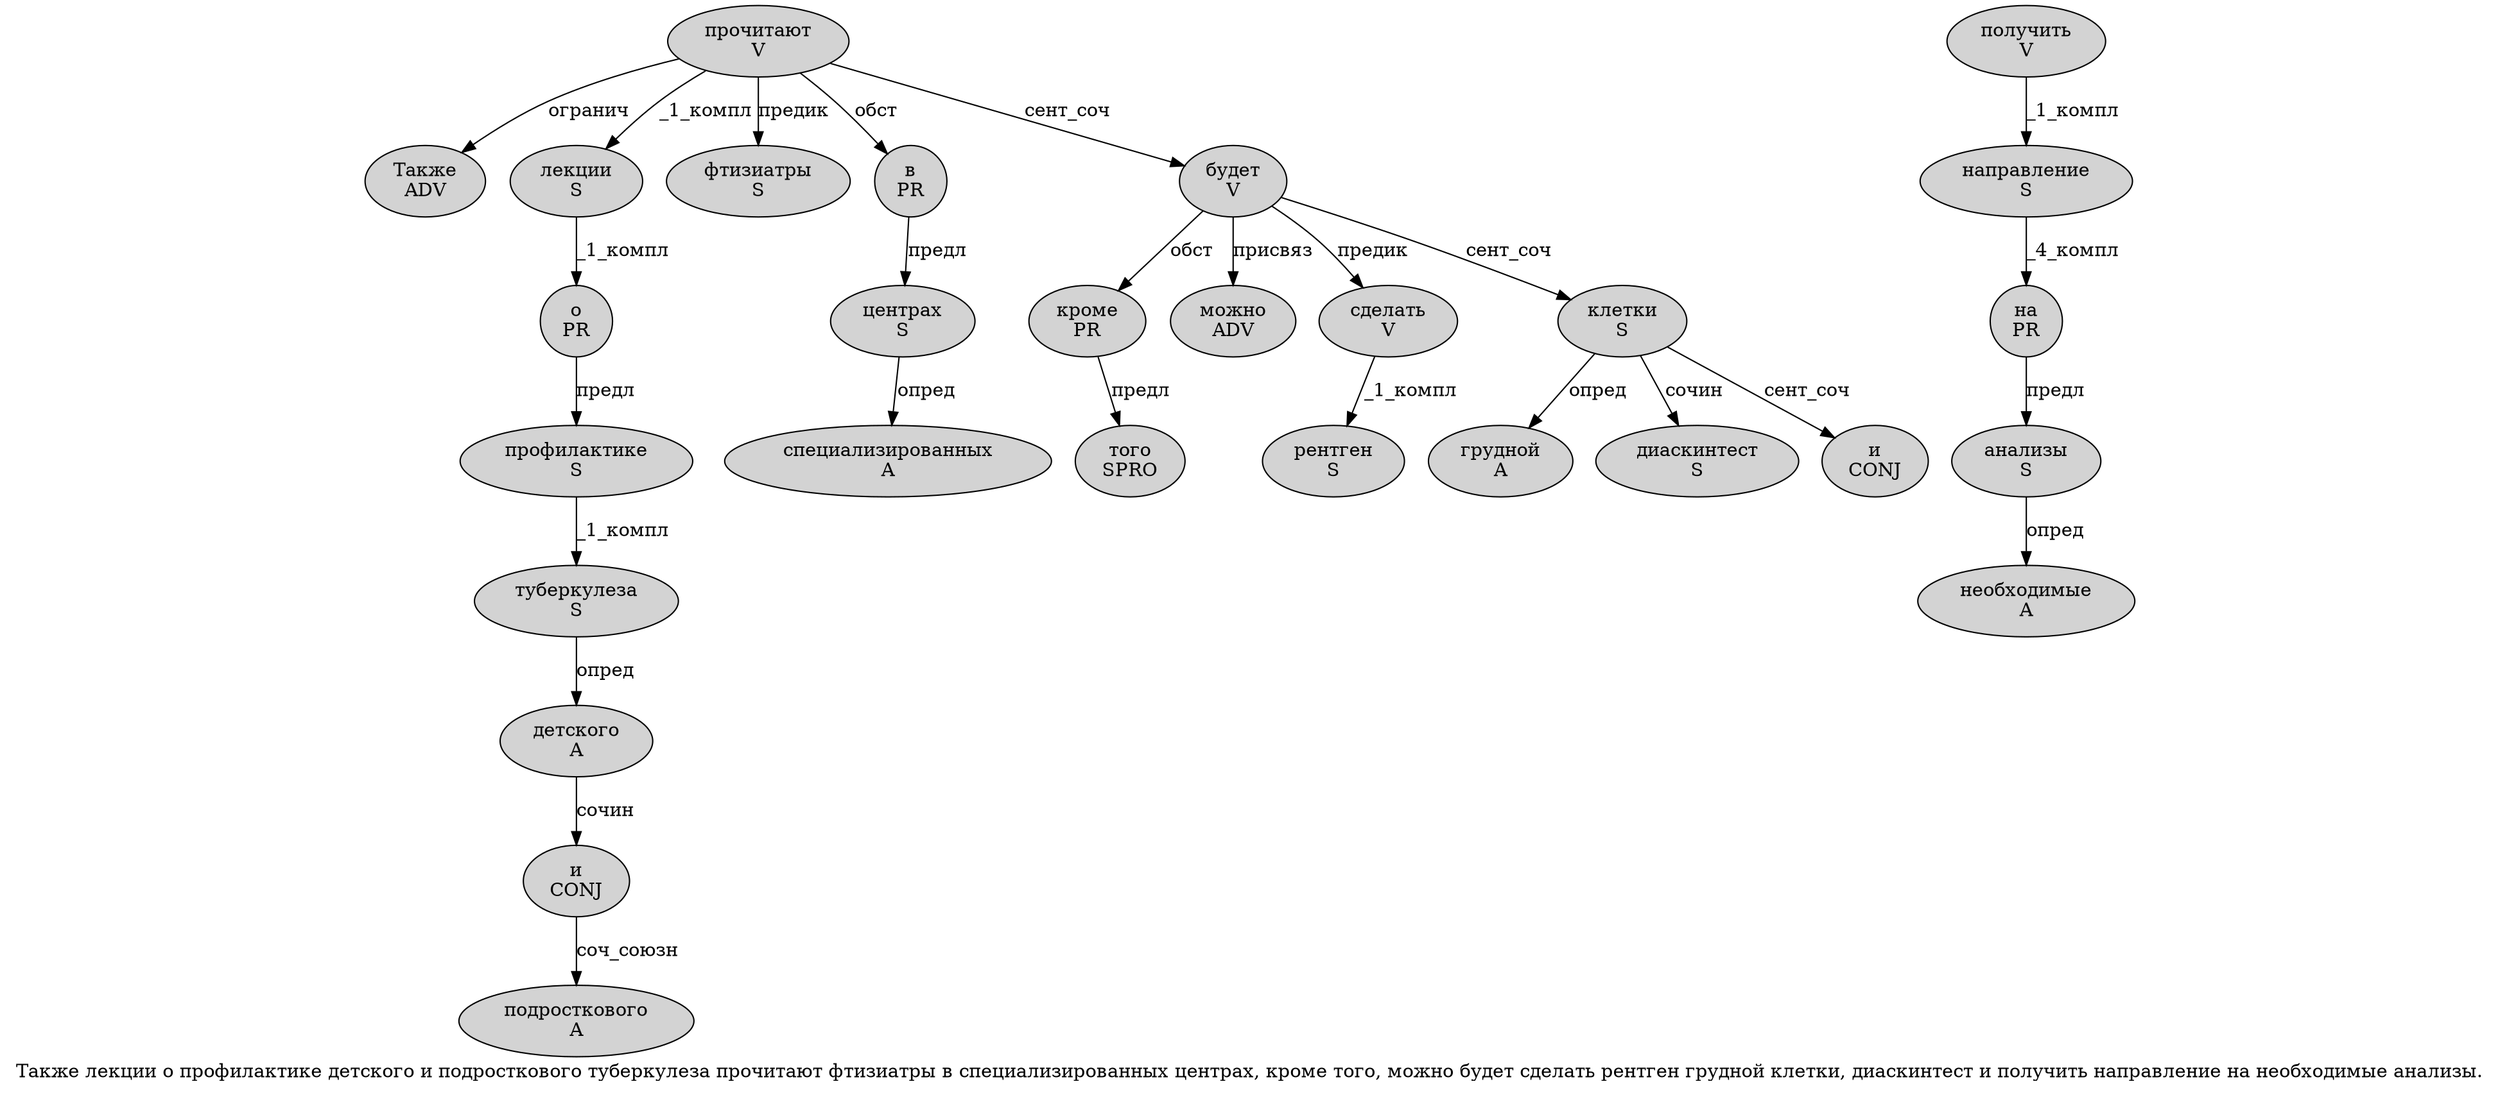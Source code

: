 digraph SENTENCE_335 {
	graph [label="Также лекции о профилактике детского и подросткового туберкулеза прочитают фтизиатры в специализированных центрах, кроме того, можно будет сделать рентген грудной клетки, диаскинтест и получить направление на необходимые анализы."]
	node [style=filled]
		0 [label="Также
ADV" color="" fillcolor=lightgray penwidth=1 shape=ellipse]
		1 [label="лекции
S" color="" fillcolor=lightgray penwidth=1 shape=ellipse]
		2 [label="о
PR" color="" fillcolor=lightgray penwidth=1 shape=ellipse]
		3 [label="профилактике
S" color="" fillcolor=lightgray penwidth=1 shape=ellipse]
		4 [label="детского
A" color="" fillcolor=lightgray penwidth=1 shape=ellipse]
		5 [label="и
CONJ" color="" fillcolor=lightgray penwidth=1 shape=ellipse]
		6 [label="подросткового
A" color="" fillcolor=lightgray penwidth=1 shape=ellipse]
		7 [label="туберкулеза
S" color="" fillcolor=lightgray penwidth=1 shape=ellipse]
		8 [label="прочитают
V" color="" fillcolor=lightgray penwidth=1 shape=ellipse]
		9 [label="фтизиатры
S" color="" fillcolor=lightgray penwidth=1 shape=ellipse]
		10 [label="в
PR" color="" fillcolor=lightgray penwidth=1 shape=ellipse]
		11 [label="специализированных
A" color="" fillcolor=lightgray penwidth=1 shape=ellipse]
		12 [label="центрах
S" color="" fillcolor=lightgray penwidth=1 shape=ellipse]
		14 [label="кроме
PR" color="" fillcolor=lightgray penwidth=1 shape=ellipse]
		15 [label="того
SPRO" color="" fillcolor=lightgray penwidth=1 shape=ellipse]
		17 [label="можно
ADV" color="" fillcolor=lightgray penwidth=1 shape=ellipse]
		18 [label="будет
V" color="" fillcolor=lightgray penwidth=1 shape=ellipse]
		19 [label="сделать
V" color="" fillcolor=lightgray penwidth=1 shape=ellipse]
		20 [label="рентген
S" color="" fillcolor=lightgray penwidth=1 shape=ellipse]
		21 [label="грудной
A" color="" fillcolor=lightgray penwidth=1 shape=ellipse]
		22 [label="клетки
S" color="" fillcolor=lightgray penwidth=1 shape=ellipse]
		24 [label="диаскинтест
S" color="" fillcolor=lightgray penwidth=1 shape=ellipse]
		25 [label="и
CONJ" color="" fillcolor=lightgray penwidth=1 shape=ellipse]
		26 [label="получить
V" color="" fillcolor=lightgray penwidth=1 shape=ellipse]
		27 [label="направление
S" color="" fillcolor=lightgray penwidth=1 shape=ellipse]
		28 [label="на
PR" color="" fillcolor=lightgray penwidth=1 shape=ellipse]
		29 [label="необходимые
A" color="" fillcolor=lightgray penwidth=1 shape=ellipse]
		30 [label="анализы
S" color="" fillcolor=lightgray penwidth=1 shape=ellipse]
			8 -> 0 [label="огранич"]
			8 -> 1 [label="_1_компл"]
			8 -> 9 [label="предик"]
			8 -> 10 [label="обст"]
			8 -> 18 [label="сент_соч"]
			19 -> 20 [label="_1_компл"]
			26 -> 27 [label="_1_компл"]
			4 -> 5 [label="сочин"]
			22 -> 21 [label="опред"]
			22 -> 24 [label="сочин"]
			22 -> 25 [label="сент_соч"]
			14 -> 15 [label="предл"]
			10 -> 12 [label="предл"]
			30 -> 29 [label="опред"]
			7 -> 4 [label="опред"]
			12 -> 11 [label="опред"]
			1 -> 2 [label="_1_компл"]
			5 -> 6 [label="соч_союзн"]
			3 -> 7 [label="_1_компл"]
			2 -> 3 [label="предл"]
			27 -> 28 [label="_4_компл"]
			18 -> 14 [label="обст"]
			18 -> 17 [label="присвяз"]
			18 -> 19 [label="предик"]
			18 -> 22 [label="сент_соч"]
			28 -> 30 [label="предл"]
}